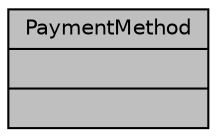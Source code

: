 digraph "PaymentMethod"
{
 // LATEX_PDF_SIZE
  bgcolor="transparent";
  edge [fontname="Helvetica",fontsize="10",labelfontname="Helvetica",labelfontsize="10"];
  node [fontname="Helvetica",fontsize="10",shape=record];
  Node1 [label="{PaymentMethod\n||}",height=0.2,width=0.4,color="black", fillcolor="grey75", style="filled", fontcolor="black",tooltip="Datos de formas de cobro."];
}
